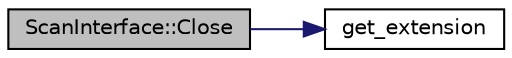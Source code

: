 digraph "ScanInterface::Close"
{
  edge [fontname="Helvetica",fontsize="10",labelfontname="Helvetica",labelfontsize="10"];
  node [fontname="Helvetica",fontsize="10",shape=record];
  rankdir="LR";
  Node1 [label="ScanInterface::Close",height=0.2,width=0.4,color="black", fillcolor="grey75", style="filled", fontcolor="black"];
  Node1 -> Node2 [color="midnightblue",fontsize="10",style="solid",fontname="Helvetica"];
  Node2 [label="get_extension",height=0.2,width=0.4,color="black", fillcolor="white", style="filled",URL="$de/d60/_scan_interface_8cpp.html#ad23a8e3407259d01db179d334c2fe55d",tooltip="Get the file extension from an input filename string. "];
}
